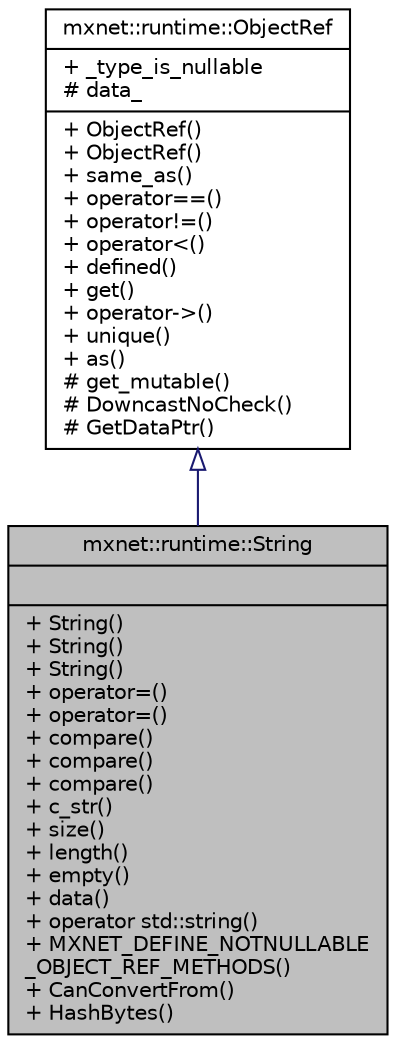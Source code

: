digraph "mxnet::runtime::String"
{
 // LATEX_PDF_SIZE
  edge [fontname="Helvetica",fontsize="10",labelfontname="Helvetica",labelfontsize="10"];
  node [fontname="Helvetica",fontsize="10",shape=record];
  Node1 [label="{mxnet::runtime::String\n||+ String()\l+ String()\l+ String()\l+ operator=()\l+ operator=()\l+ compare()\l+ compare()\l+ compare()\l+ c_str()\l+ size()\l+ length()\l+ empty()\l+ data()\l+ operator std::string()\l+ MXNET_DEFINE_NOTNULLABLE\l_OBJECT_REF_METHODS()\l+ CanConvertFrom()\l+ HashBytes()\l}",height=0.2,width=0.4,color="black", fillcolor="grey75", style="filled", fontcolor="black",tooltip="Reference to string objects."];
  Node2 -> Node1 [dir="back",color="midnightblue",fontsize="10",style="solid",arrowtail="onormal",fontname="Helvetica"];
  Node2 [label="{mxnet::runtime::ObjectRef\n|+ _type_is_nullable\l# data_\l|+ ObjectRef()\l+ ObjectRef()\l+ same_as()\l+ operator==()\l+ operator!=()\l+ operator\<()\l+ defined()\l+ get()\l+ operator-\>()\l+ unique()\l+ as()\l# get_mutable()\l# DowncastNoCheck()\l# GetDataPtr()\l}",height=0.2,width=0.4,color="black", fillcolor="white", style="filled",URL="$classmxnet_1_1runtime_1_1ObjectRef.html",tooltip="Base class of all object reference."];
}
